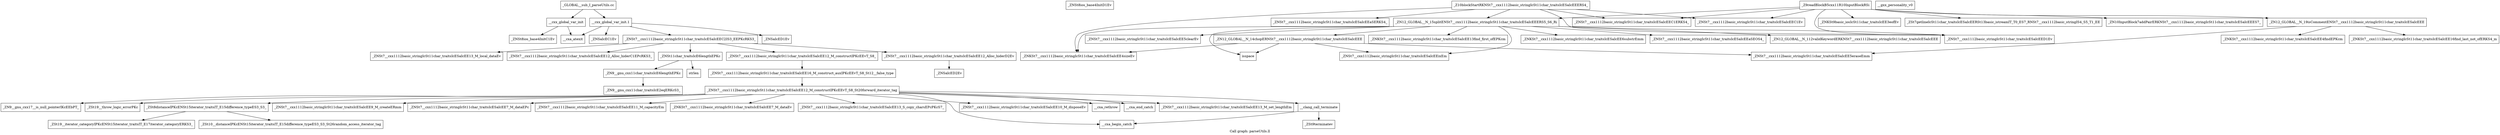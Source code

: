 digraph "Call graph: parseUtils.ll" {
	label="Call graph: parseUtils.ll";

	Node0x55bfd36a7c70 [shape=record,label="{__cxx_global_var_init}"];
	Node0x55bfd36a7c70 -> Node0x55bfd36a7f50;
	Node0x55bfd36a7c70 -> Node0x55bfd3673c10;
	Node0x55bfd36a7f50 [shape=record,label="{_ZNSt8ios_base4InitC1Ev}"];
	Node0x55bfd3693500 [shape=record,label="{_ZNSt8ios_base4InitD1Ev}"];
	Node0x55bfd3673c10 [shape=record,label="{__cxa_atexit}"];
	Node0x55bfd3675580 [shape=record,label="{__cxx_global_var_init.1}"];
	Node0x55bfd3675580 -> Node0x55bfd36790f0;
	Node0x55bfd3675580 -> Node0x55bfd3678e60;
	Node0x55bfd3675580 -> Node0x55bfd3679800;
	Node0x55bfd3675580 -> Node0x55bfd3673c10;
	Node0x55bfd36790f0 [shape=record,label="{_ZNSaIcEC1Ev}"];
	Node0x55bfd3678e60 [shape=record,label="{_ZNSt7__cxx1112basic_stringIcSt11char_traitsIcESaIcEEC2IS3_EEPKcRKS3_}"];
	Node0x55bfd3678e60 -> Node0x55bfd36afcf0;
	Node0x55bfd3678e60 -> Node0x55bfd3679990;
	Node0x55bfd3678e60 -> Node0x55bfd367b110;
	Node0x55bfd3678e60 -> Node0x55bfd367d660;
	Node0x55bfd3678e60 -> Node0x55bfd3680400;
	Node0x55bfd3680f00 [shape=record,label="{_ZNSt7__cxx1112basic_stringIcSt11char_traitsIcESaIcEEC1Ev}"];
	Node0x55bfd3687e40 [shape=record,label="{_ZN12_GLOBAL__N_15splitENSt7__cxx1112basic_stringIcSt11char_traitsIcESaIcEEERS5_S6_Ri}"];
	Node0x55bfd3687e40 -> Node0x55bfd36887a0;
	Node0x55bfd3687e40 -> Node0x55bfd3681a90;
	Node0x55bfd3687e40 -> Node0x55bfd368bb20;
	Node0x55bfd3687e40 -> Node0x55bfd368c680;
	Node0x55bfd3687e40 -> Node0x55bfd368de30;
	Node0x55bfd3687e40 -> Node0x55bfd368f9b0;
	Node0x55bfd3687e40 -> Node0x55bfd367f390;
	Node0x55bfd3687e40 -> Node0x55bfd3690b00;
	Node0x55bfd3687e40 -> Node0x55bfd36931a0;
	Node0x55bfd3687e40 -> Node0x55bfd3693640;
	Node0x55bfd36871c0 [shape=record,label="{__gxx_personality_v0}"];
	Node0x55bfd3679800 [shape=record,label="{_ZNSaIcED1Ev}"];
	Node0x55bfd367f390 [shape=record,label="{_ZNSt7__cxx1112basic_stringIcSt11char_traitsIcESaIcEED1Ev}"];
	Node0x55bfd368c9d0 [shape=record,label="{_Z10blockStartRKNSt7__cxx1112basic_stringIcSt11char_traitsIcESaIcEEERS4_}"];
	Node0x55bfd368c9d0 -> Node0x55bfd3680f00;
	Node0x55bfd368c9d0 -> Node0x55bfd367f390;
	Node0x55bfd368c9d0 -> Node0x55bfd36857b0;
	Node0x55bfd368c9d0 -> Node0x55bfd3687e40;
	Node0x55bfd368c9d0 -> Node0x55bfd3689480;
	Node0x55bfd368c9d0 -> Node0x55bfd36887a0;
	Node0x55bfd36857b0 [shape=record,label="{_ZNSt7__cxx1112basic_stringIcSt11char_traitsIcESaIcEEC1ERKS4_}"];
	Node0x55bfd36887a0 [shape=record,label="{_ZNKSt7__cxx1112basic_stringIcSt11char_traitsIcESaIcEE4sizeEv}"];
	Node0x55bfd3689480 [shape=record,label="{_ZNSt7__cxx1112basic_stringIcSt11char_traitsIcESaIcEEaSERKS4_}"];
	Node0x55bfd3688010 [shape=record,label="{_Z9readBlockB5cxx11R10InputBlockRSi}"];
	Node0x55bfd3688010 -> Node0x55bfd3680f00;
	Node0x55bfd3688010 -> Node0x55bfd3694ae0;
	Node0x55bfd3688010 -> Node0x55bfd3688c70;
	Node0x55bfd3688010 -> Node0x55bfd36857b0;
	Node0x55bfd3688010 -> Node0x55bfd36975e0;
	Node0x55bfd3688010 -> Node0x55bfd367f390;
	Node0x55bfd3688010 -> Node0x55bfd36984b0;
	Node0x55bfd3688010 -> Node0x55bfd3687e40;
	Node0x55bfd36972b0 [shape=record,label="{_ZSt19__iterator_categoryIPKcENSt15iterator_traitsIT_E17iterator_categoryERKS3_}"];
	Node0x55bfd36a1d40 [shape=record,label="{_ZN9__gnu_cxx11char_traitsIcE6lengthEPKc}"];
	Node0x55bfd36a1d40 -> Node0x55bfd36a70f0;
	Node0x55bfd369e840 [shape=record,label="{strlen}"];
	Node0x55bfd36a70f0 [shape=record,label="{_ZN9__gnu_cxx11char_traitsIcE2eqERKcS3_}"];
	Node0x55bfd3694ae0 [shape=record,label="{_ZNKSt9basic_iosIcSt11char_traitsIcEE3eofEv}"];
	Node0x55bfd3688c70 [shape=record,label="{_ZSt7getlineIcSt11char_traitsIcESaIcEERSt13basic_istreamIT_T0_ES7_RNSt7__cxx1112basic_stringIS4_S5_T1_EE}"];
	Node0x55bfd36975e0 [shape=record,label="{_ZN12_GLOBAL__N_19isCommentENSt7__cxx1112basic_stringIcSt11char_traitsIcESaIcEEE}"];
	Node0x55bfd36975e0 -> Node0x55bfd367ea50;
	Node0x55bfd36975e0 -> Node0x55bfd369a790;
	Node0x55bfd36975e0 -> Node0x55bfd369b430;
	Node0x55bfd36984b0 [shape=record,label="{_ZN10InputBlock7addPairERKNSt7__cxx1112basic_stringIcSt11char_traitsIcESaIcEEES7_}"];
	Node0x55bfd367ea50 [shape=record,label="{_ZNKSt7__cxx1112basic_stringIcSt11char_traitsIcESaIcEE4findEPKcm}"];
	Node0x55bfd369a790 [shape=record,label="{_ZNSt7__cxx1112basic_stringIcSt11char_traitsIcESaIcEE5eraseEmm}"];
	Node0x55bfd369b430 [shape=record,label="{_ZNKSt7__cxx1112basic_stringIcSt11char_traitsIcESaIcEE16find_last_not_ofERKS4_m}"];
	Node0x55bfd368bb20 [shape=record,label="{isspace}"];
	Node0x55bfd3681a90 [shape=record,label="{_ZNSt7__cxx1112basic_stringIcSt11char_traitsIcESaIcEEixEm}"];
	Node0x55bfd368c680 [shape=record,label="{_ZNKSt7__cxx1112basic_stringIcSt11char_traitsIcESaIcEE13find_first_ofEPKcm}"];
	Node0x55bfd368de30 [shape=record,label="{_ZNKSt7__cxx1112basic_stringIcSt11char_traitsIcESaIcEE6substrEmm}"];
	Node0x55bfd368f9b0 [shape=record,label="{_ZNSt7__cxx1112basic_stringIcSt11char_traitsIcESaIcEEaSEOS4_}"];
	Node0x55bfd3690b00 [shape=record,label="{_ZN12_GLOBAL__N_14chopERNSt7__cxx1112basic_stringIcSt11char_traitsIcESaIcEEE}"];
	Node0x55bfd3690b00 -> Node0x55bfd36887a0;
	Node0x55bfd3690b00 -> Node0x55bfd3681a90;
	Node0x55bfd3690b00 -> Node0x55bfd368bb20;
	Node0x55bfd3690b00 -> Node0x55bfd369a790;
	Node0x55bfd36931a0 [shape=record,label="{_ZN12_GLOBAL__N_112validKeywordERKNSt7__cxx1112basic_stringIcSt11char_traitsIcESaIcEEE}"];
	Node0x55bfd3693640 [shape=record,label="{_ZNSt7__cxx1112basic_stringIcSt11char_traitsIcESaIcEE5clearEv}"];
	Node0x55bfd36afcf0 [shape=record,label="{_ZNSt7__cxx1112basic_stringIcSt11char_traitsIcESaIcEE13_M_local_dataEv}"];
	Node0x55bfd3679990 [shape=record,label="{_ZNSt7__cxx1112basic_stringIcSt11char_traitsIcESaIcEE12_Alloc_hiderC1EPcRKS3_}"];
	Node0x55bfd367d660 [shape=record,label="{_ZNSt7__cxx1112basic_stringIcSt11char_traitsIcESaIcEE12_M_constructIPKcEEvT_S8_}"];
	Node0x55bfd367d660 -> Node0x55bfd369d830;
	Node0x55bfd367b110 [shape=record,label="{_ZNSt11char_traitsIcE6lengthEPKc}"];
	Node0x55bfd367b110 -> Node0x55bfd36a1d40;
	Node0x55bfd367b110 -> Node0x55bfd369e840;
	Node0x55bfd3680400 [shape=record,label="{_ZNSt7__cxx1112basic_stringIcSt11char_traitsIcESaIcEE12_Alloc_hiderD2Ev}"];
	Node0x55bfd3680400 -> Node0x55bfd36a0b50;
	Node0x55bfd369d830 [shape=record,label="{_ZNSt7__cxx1112basic_stringIcSt11char_traitsIcESaIcEE16_M_construct_auxIPKcEEvT_S8_St12__false_type}"];
	Node0x55bfd369d830 -> Node0x55bfd3682f60;
	Node0x55bfd3682f60 [shape=record,label="{_ZNSt7__cxx1112basic_stringIcSt11char_traitsIcESaIcEE12_M_constructIPKcEEvT_S8_St20forward_iterator_tag}"];
	Node0x55bfd3682f60 -> Node0x55bfd3683160;
	Node0x55bfd3682f60 -> Node0x55bfd368f7c0;
	Node0x55bfd3682f60 -> Node0x55bfd3689780;
	Node0x55bfd3682f60 -> Node0x55bfd368e810;
	Node0x55bfd3682f60 -> Node0x55bfd368ded0;
	Node0x55bfd3682f60 -> Node0x55bfd36915a0;
	Node0x55bfd3682f60 -> Node0x55bfd3688f10;
	Node0x55bfd3682f60 -> Node0x55bfd3691da0;
	Node0x55bfd3682f60 -> Node0x55bfd3692480;
	Node0x55bfd3682f60 -> Node0x55bfd368d4d0;
	Node0x55bfd3682f60 -> Node0x55bfd36916b0;
	Node0x55bfd3682f60 -> Node0x55bfd3694500;
	Node0x55bfd3682f60 -> Node0x55bfd3693cc0;
	Node0x55bfd3682f60 -> Node0x55bfd36a24e0;
	Node0x55bfd3683160 [shape=record,label="{_ZN9__gnu_cxx17__is_null_pointerIKcEEbPT_}"];
	Node0x55bfd368f7c0 [shape=record,label="{_ZSt19__throw_logic_errorPKc}"];
	Node0x55bfd3689780 [shape=record,label="{_ZSt8distanceIPKcENSt15iterator_traitsIT_E15difference_typeES3_S3_}"];
	Node0x55bfd3689780 -> Node0x55bfd36972b0;
	Node0x55bfd3689780 -> Node0x55bfd3695f20;
	Node0x55bfd368ded0 [shape=record,label="{_ZNSt7__cxx1112basic_stringIcSt11char_traitsIcESaIcEE7_M_dataEPc}"];
	Node0x55bfd368e810 [shape=record,label="{_ZNSt7__cxx1112basic_stringIcSt11char_traitsIcESaIcEE9_M_createERmm}"];
	Node0x55bfd36915a0 [shape=record,label="{_ZNSt7__cxx1112basic_stringIcSt11char_traitsIcESaIcEE11_M_capacityEm}"];
	Node0x55bfd3691da0 [shape=record,label="{_ZNSt7__cxx1112basic_stringIcSt11char_traitsIcESaIcEE13_S_copy_charsEPcPKcS7_}"];
	Node0x55bfd3688f10 [shape=record,label="{_ZNKSt7__cxx1112basic_stringIcSt11char_traitsIcESaIcEE7_M_dataEv}"];
	Node0x55bfd3692480 [shape=record,label="{__cxa_begin_catch}"];
	Node0x55bfd368d4d0 [shape=record,label="{_ZNSt7__cxx1112basic_stringIcSt11char_traitsIcESaIcEE10_M_disposeEv}"];
	Node0x55bfd36916b0 [shape=record,label="{__cxa_rethrow}"];
	Node0x55bfd3694500 [shape=record,label="{__cxa_end_catch}"];
	Node0x55bfd36a24e0 [shape=record,label="{__clang_call_terminate}"];
	Node0x55bfd36a24e0 -> Node0x55bfd3692480;
	Node0x55bfd36a24e0 -> Node0x55bfd3698650;
	Node0x55bfd3698650 [shape=record,label="{_ZSt9terminatev}"];
	Node0x55bfd3693cc0 [shape=record,label="{_ZNSt7__cxx1112basic_stringIcSt11char_traitsIcESaIcEE13_M_set_lengthEm}"];
	Node0x55bfd3695f20 [shape=record,label="{_ZSt10__distanceIPKcENSt15iterator_traitsIT_E15difference_typeES3_S3_St26random_access_iterator_tag}"];
	Node0x55bfd36a0b50 [shape=record,label="{_ZNSaIcED2Ev}"];
	Node0x55bfd3689c80 [shape=record,label="{_GLOBAL__sub_I_parseUtils.cc}"];
	Node0x55bfd3689c80 -> Node0x55bfd36a7c70;
	Node0x55bfd3689c80 -> Node0x55bfd3675580;
}

